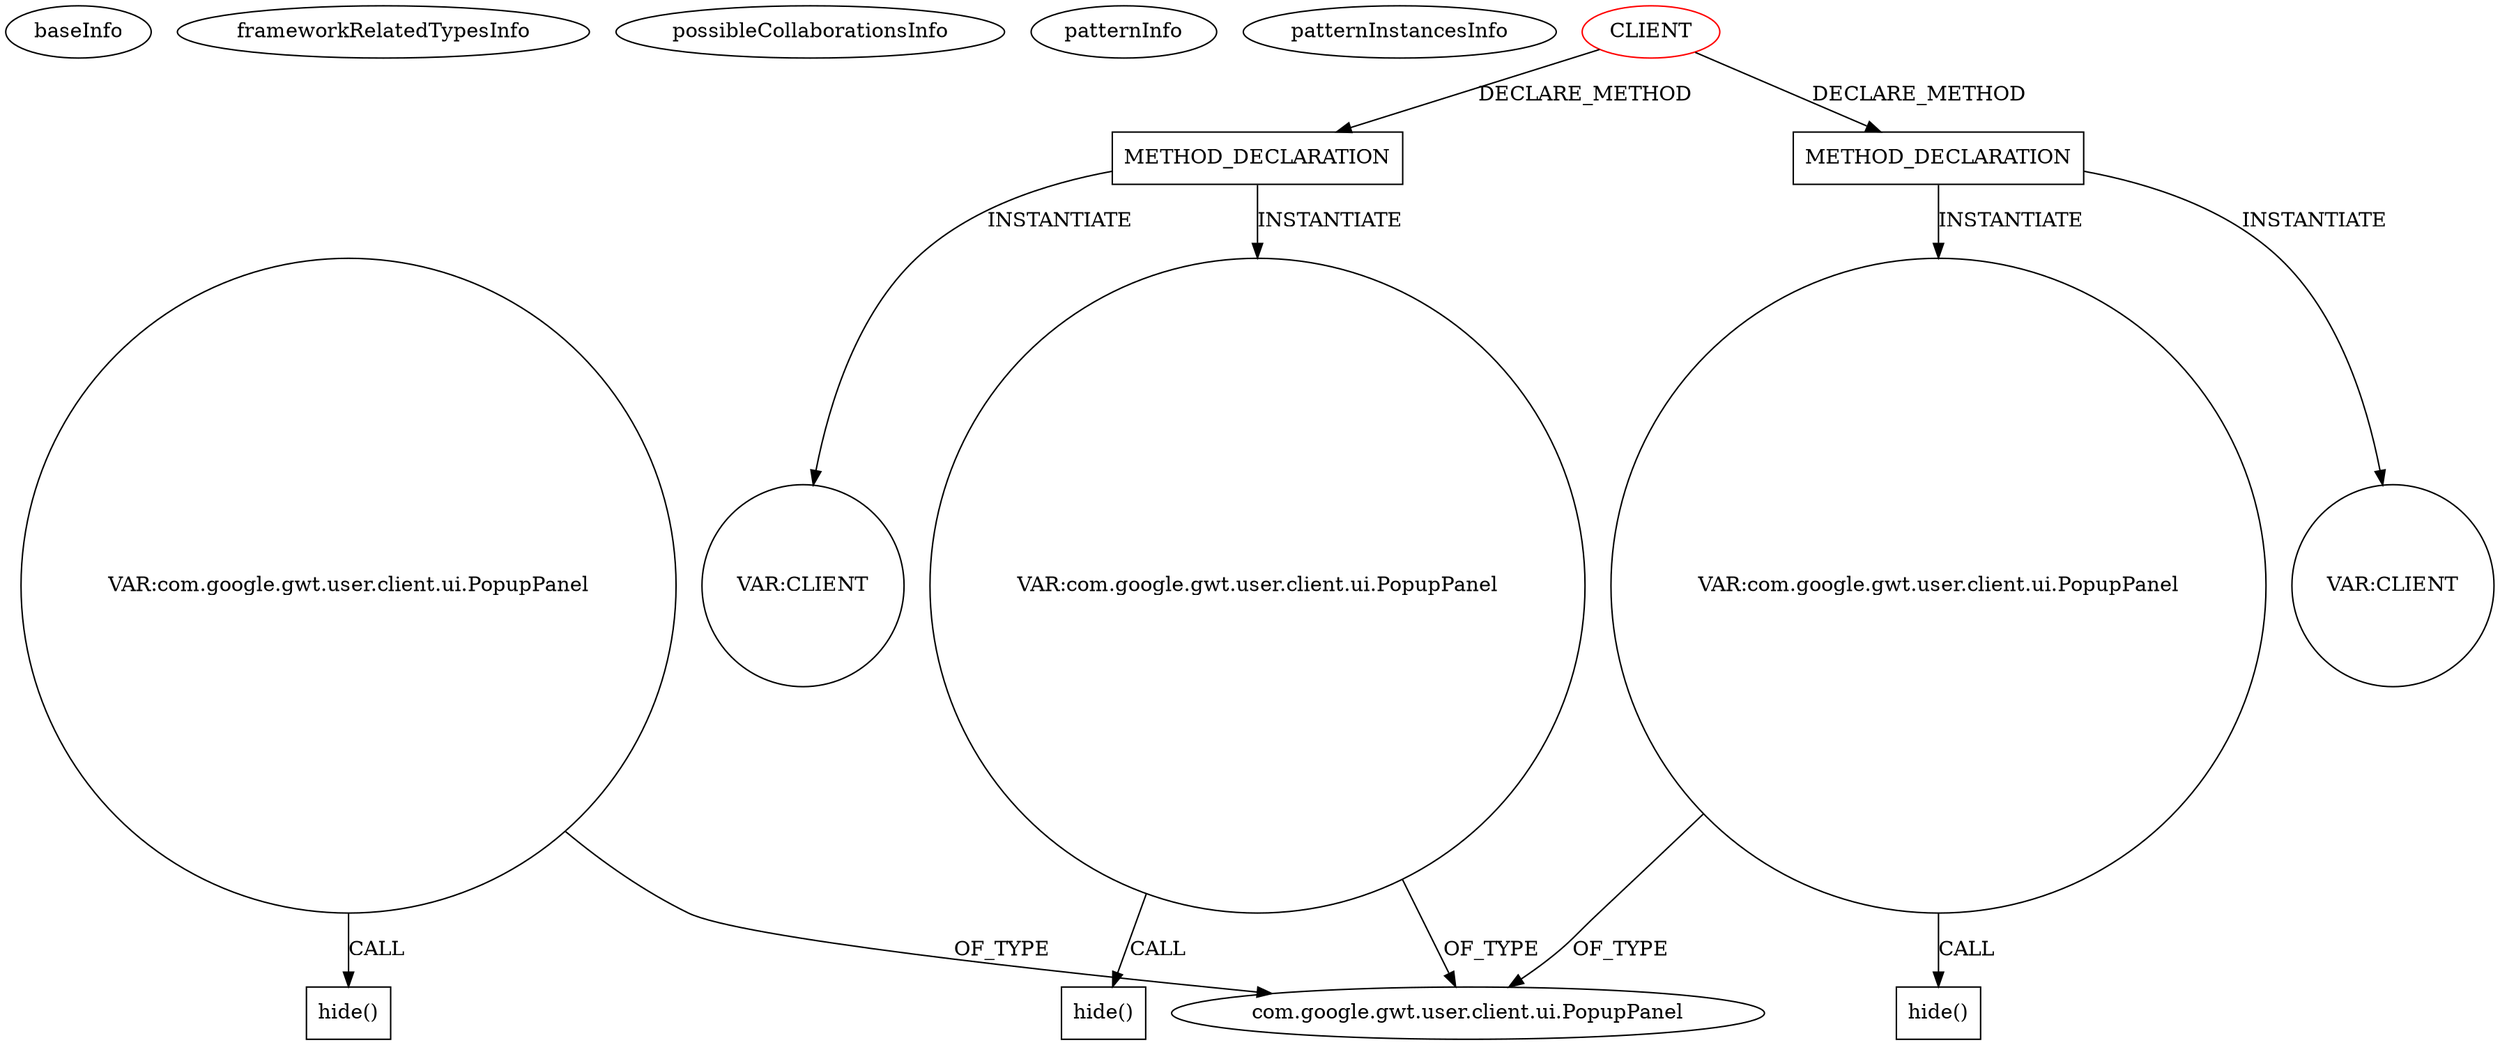 digraph {
baseInfo[graphId=234,category="pattern",isAnonymous=false,possibleRelation=false]
frameworkRelatedTypesInfo[]
possibleCollaborationsInfo[]
patternInfo[frequency=2.0,patternRootClient=0]
patternInstancesInfo[0="felype87-gwt~/felype87-gwt/gwt-master/Minefield/src/com/felype/minefield/client/GameLevelDialog.java~GameLevelDialog~1323",1="luxferrari-AlgebrApp~/luxferrari-AlgebrApp/AlgebrApp-master/AlgebrApp/src/org/luxferrari/algebrapp/client/AlgebrApp.java~AlgebrApp~3667"]
16[label="com.google.gwt.user.client.ui.PopupPanel",vertexType="FRAMEWORK_CLASS_TYPE",isFrameworkType=false]
39[label="VAR:com.google.gwt.user.client.ui.PopupPanel",vertexType="VARIABLE_EXPRESION",isFrameworkType=false,shape=circle]
27[label="VAR:com.google.gwt.user.client.ui.PopupPanel",vertexType="VARIABLE_EXPRESION",isFrameworkType=false,shape=circle]
14[label="VAR:com.google.gwt.user.client.ui.PopupPanel",vertexType="VARIABLE_EXPRESION",isFrameworkType=false,shape=circle]
24[label="METHOD_DECLARATION",vertexType="CLIENT_METHOD_DECLARATION",isFrameworkType=false,shape=box]
0[label="CLIENT",vertexType="ROOT_CLIENT_CLASS_DECLARATION",isFrameworkType=false,color=red]
40[label="hide()",vertexType="INSIDE_CALL",isFrameworkType=false,shape=box]
28[label="hide()",vertexType="INSIDE_CALL",isFrameworkType=false,shape=box]
11[label="METHOD_DECLARATION",vertexType="CLIENT_METHOD_DECLARATION",isFrameworkType=false,shape=box]
21[label="VAR:CLIENT",vertexType="VARIABLE_EXPRESION",isFrameworkType=false,shape=circle]
34[label="VAR:CLIENT",vertexType="VARIABLE_EXPRESION",isFrameworkType=false,shape=circle]
15[label="hide()",vertexType="INSIDE_CALL",isFrameworkType=false,shape=box]
14->16[label="OF_TYPE"]
11->21[label="INSTANTIATE"]
39->40[label="CALL"]
14->15[label="CALL"]
0->24[label="DECLARE_METHOD"]
11->14[label="INSTANTIATE"]
27->16[label="OF_TYPE"]
39->16[label="OF_TYPE"]
27->28[label="CALL"]
24->27[label="INSTANTIATE"]
24->34[label="INSTANTIATE"]
0->11[label="DECLARE_METHOD"]
}
